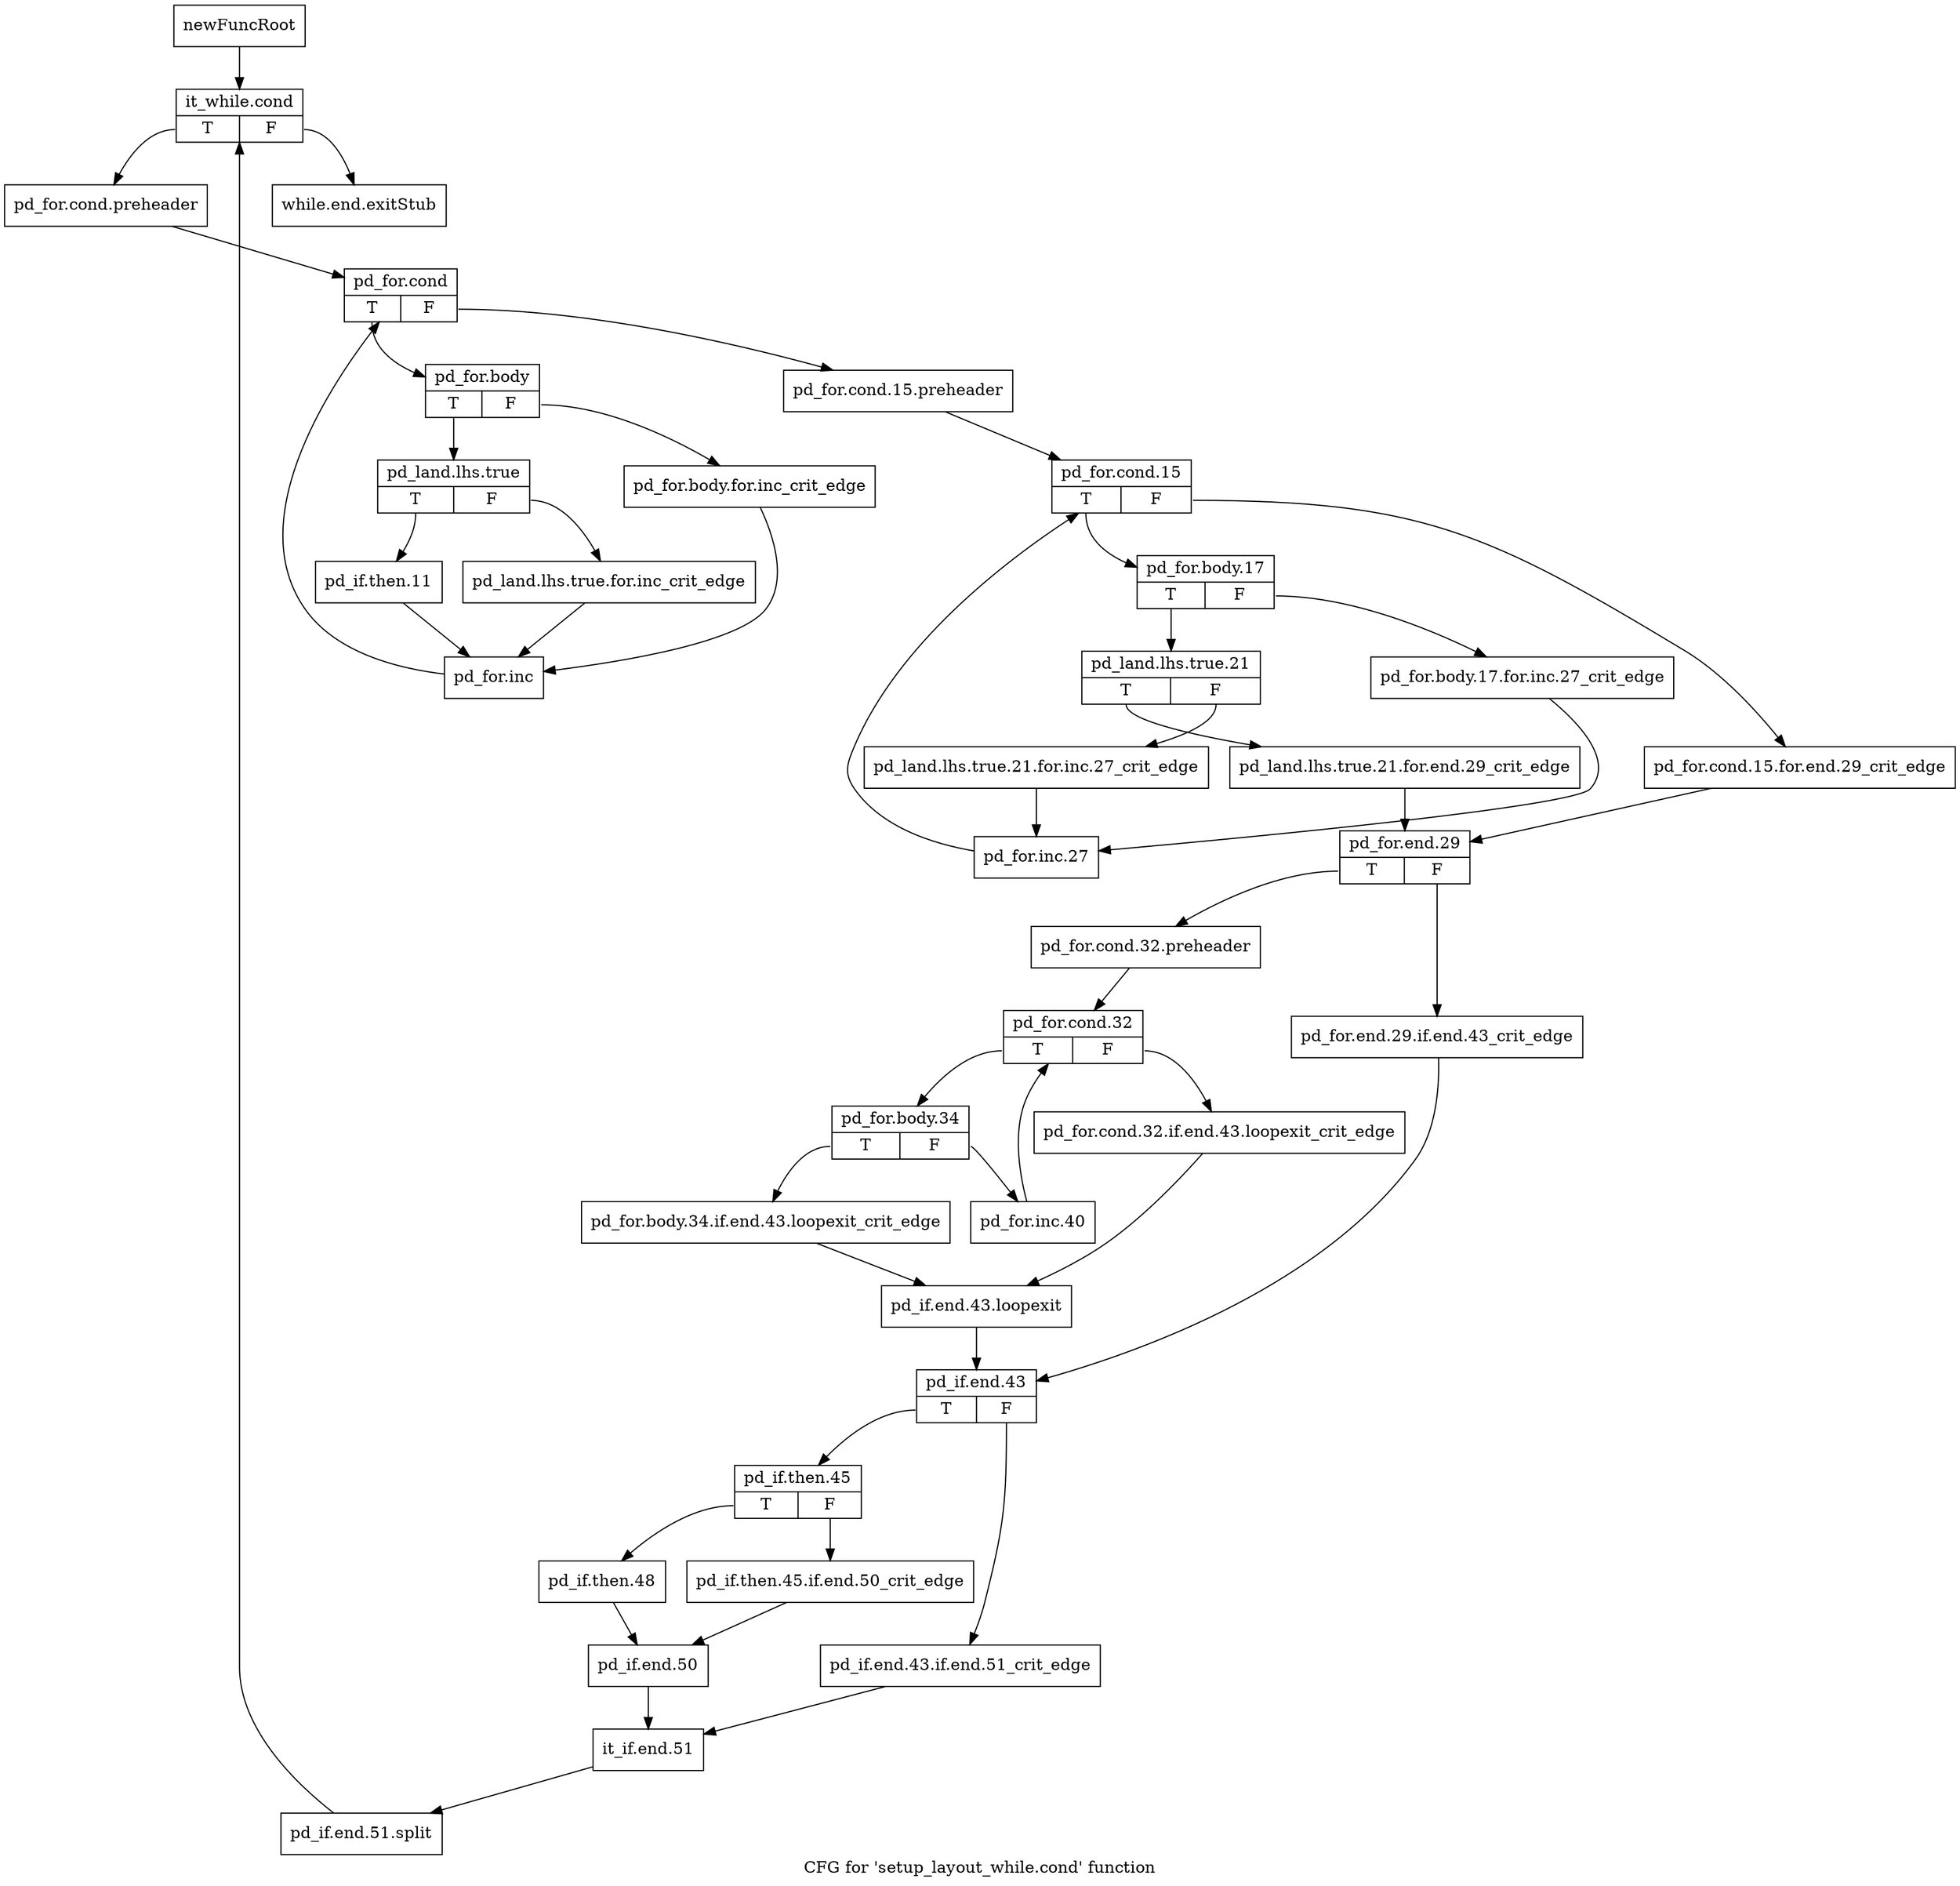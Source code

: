 digraph "CFG for 'setup_layout_while.cond' function" {
	label="CFG for 'setup_layout_while.cond' function";

	Node0x1894000 [shape=record,label="{newFuncRoot}"];
	Node0x1894000 -> Node0x18940a0;
	Node0x1894050 [shape=record,label="{while.end.exitStub}"];
	Node0x18940a0 [shape=record,label="{it_while.cond|{<s0>T|<s1>F}}"];
	Node0x18940a0:s0 -> Node0x18940f0;
	Node0x18940a0:s1 -> Node0x1894050;
	Node0x18940f0 [shape=record,label="{pd_for.cond.preheader}"];
	Node0x18940f0 -> Node0x1894140;
	Node0x1894140 [shape=record,label="{pd_for.cond|{<s0>T|<s1>F}}"];
	Node0x1894140:s0 -> Node0x1894960;
	Node0x1894140:s1 -> Node0x1894190;
	Node0x1894190 [shape=record,label="{pd_for.cond.15.preheader}"];
	Node0x1894190 -> Node0x18941e0;
	Node0x18941e0 [shape=record,label="{pd_for.cond.15|{<s0>T|<s1>F}}"];
	Node0x18941e0:s0 -> Node0x1894280;
	Node0x18941e0:s1 -> Node0x1894230;
	Node0x1894230 [shape=record,label="{pd_for.cond.15.for.end.29_crit_edge}"];
	Node0x1894230 -> Node0x1894460;
	Node0x1894280 [shape=record,label="{pd_for.body.17|{<s0>T|<s1>F}}"];
	Node0x1894280:s0 -> Node0x1894320;
	Node0x1894280:s1 -> Node0x18942d0;
	Node0x18942d0 [shape=record,label="{pd_for.body.17.for.inc.27_crit_edge}"];
	Node0x18942d0 -> Node0x18943c0;
	Node0x1894320 [shape=record,label="{pd_land.lhs.true.21|{<s0>T|<s1>F}}"];
	Node0x1894320:s0 -> Node0x1894410;
	Node0x1894320:s1 -> Node0x1894370;
	Node0x1894370 [shape=record,label="{pd_land.lhs.true.21.for.inc.27_crit_edge}"];
	Node0x1894370 -> Node0x18943c0;
	Node0x18943c0 [shape=record,label="{pd_for.inc.27}"];
	Node0x18943c0 -> Node0x18941e0;
	Node0x1894410 [shape=record,label="{pd_land.lhs.true.21.for.end.29_crit_edge}"];
	Node0x1894410 -> Node0x1894460;
	Node0x1894460 [shape=record,label="{pd_for.end.29|{<s0>T|<s1>F}}"];
	Node0x1894460:s0 -> Node0x1894500;
	Node0x1894460:s1 -> Node0x18944b0;
	Node0x18944b0 [shape=record,label="{pd_for.end.29.if.end.43_crit_edge}"];
	Node0x18944b0 -> Node0x1894730;
	Node0x1894500 [shape=record,label="{pd_for.cond.32.preheader}"];
	Node0x1894500 -> Node0x1894550;
	Node0x1894550 [shape=record,label="{pd_for.cond.32|{<s0>T|<s1>F}}"];
	Node0x1894550:s0 -> Node0x18945f0;
	Node0x1894550:s1 -> Node0x18945a0;
	Node0x18945a0 [shape=record,label="{pd_for.cond.32.if.end.43.loopexit_crit_edge}"];
	Node0x18945a0 -> Node0x18946e0;
	Node0x18945f0 [shape=record,label="{pd_for.body.34|{<s0>T|<s1>F}}"];
	Node0x18945f0:s0 -> Node0x1894690;
	Node0x18945f0:s1 -> Node0x1894640;
	Node0x1894640 [shape=record,label="{pd_for.inc.40}"];
	Node0x1894640 -> Node0x1894550;
	Node0x1894690 [shape=record,label="{pd_for.body.34.if.end.43.loopexit_crit_edge}"];
	Node0x1894690 -> Node0x18946e0;
	Node0x18946e0 [shape=record,label="{pd_if.end.43.loopexit}"];
	Node0x18946e0 -> Node0x1894730;
	Node0x1894730 [shape=record,label="{pd_if.end.43|{<s0>T|<s1>F}}"];
	Node0x1894730:s0 -> Node0x18947d0;
	Node0x1894730:s1 -> Node0x1894780;
	Node0x1894780 [shape=record,label="{pd_if.end.43.if.end.51_crit_edge}"];
	Node0x1894780 -> Node0x1894910;
	Node0x18947d0 [shape=record,label="{pd_if.then.45|{<s0>T|<s1>F}}"];
	Node0x18947d0:s0 -> Node0x1894870;
	Node0x18947d0:s1 -> Node0x1894820;
	Node0x1894820 [shape=record,label="{pd_if.then.45.if.end.50_crit_edge}"];
	Node0x1894820 -> Node0x18948c0;
	Node0x1894870 [shape=record,label="{pd_if.then.48}"];
	Node0x1894870 -> Node0x18948c0;
	Node0x18948c0 [shape=record,label="{pd_if.end.50}"];
	Node0x18948c0 -> Node0x1894910;
	Node0x1894910 [shape=record,label="{it_if.end.51}"];
	Node0x1894910 -> Node0x1bd3370;
	Node0x1bd3370 [shape=record,label="{pd_if.end.51.split}"];
	Node0x1bd3370 -> Node0x18940a0;
	Node0x1894960 [shape=record,label="{pd_for.body|{<s0>T|<s1>F}}"];
	Node0x1894960:s0 -> Node0x1894a00;
	Node0x1894960:s1 -> Node0x18949b0;
	Node0x18949b0 [shape=record,label="{pd_for.body.for.inc_crit_edge}"];
	Node0x18949b0 -> Node0x1894af0;
	Node0x1894a00 [shape=record,label="{pd_land.lhs.true|{<s0>T|<s1>F}}"];
	Node0x1894a00:s0 -> Node0x1894aa0;
	Node0x1894a00:s1 -> Node0x1894a50;
	Node0x1894a50 [shape=record,label="{pd_land.lhs.true.for.inc_crit_edge}"];
	Node0x1894a50 -> Node0x1894af0;
	Node0x1894aa0 [shape=record,label="{pd_if.then.11}"];
	Node0x1894aa0 -> Node0x1894af0;
	Node0x1894af0 [shape=record,label="{pd_for.inc}"];
	Node0x1894af0 -> Node0x1894140;
}
